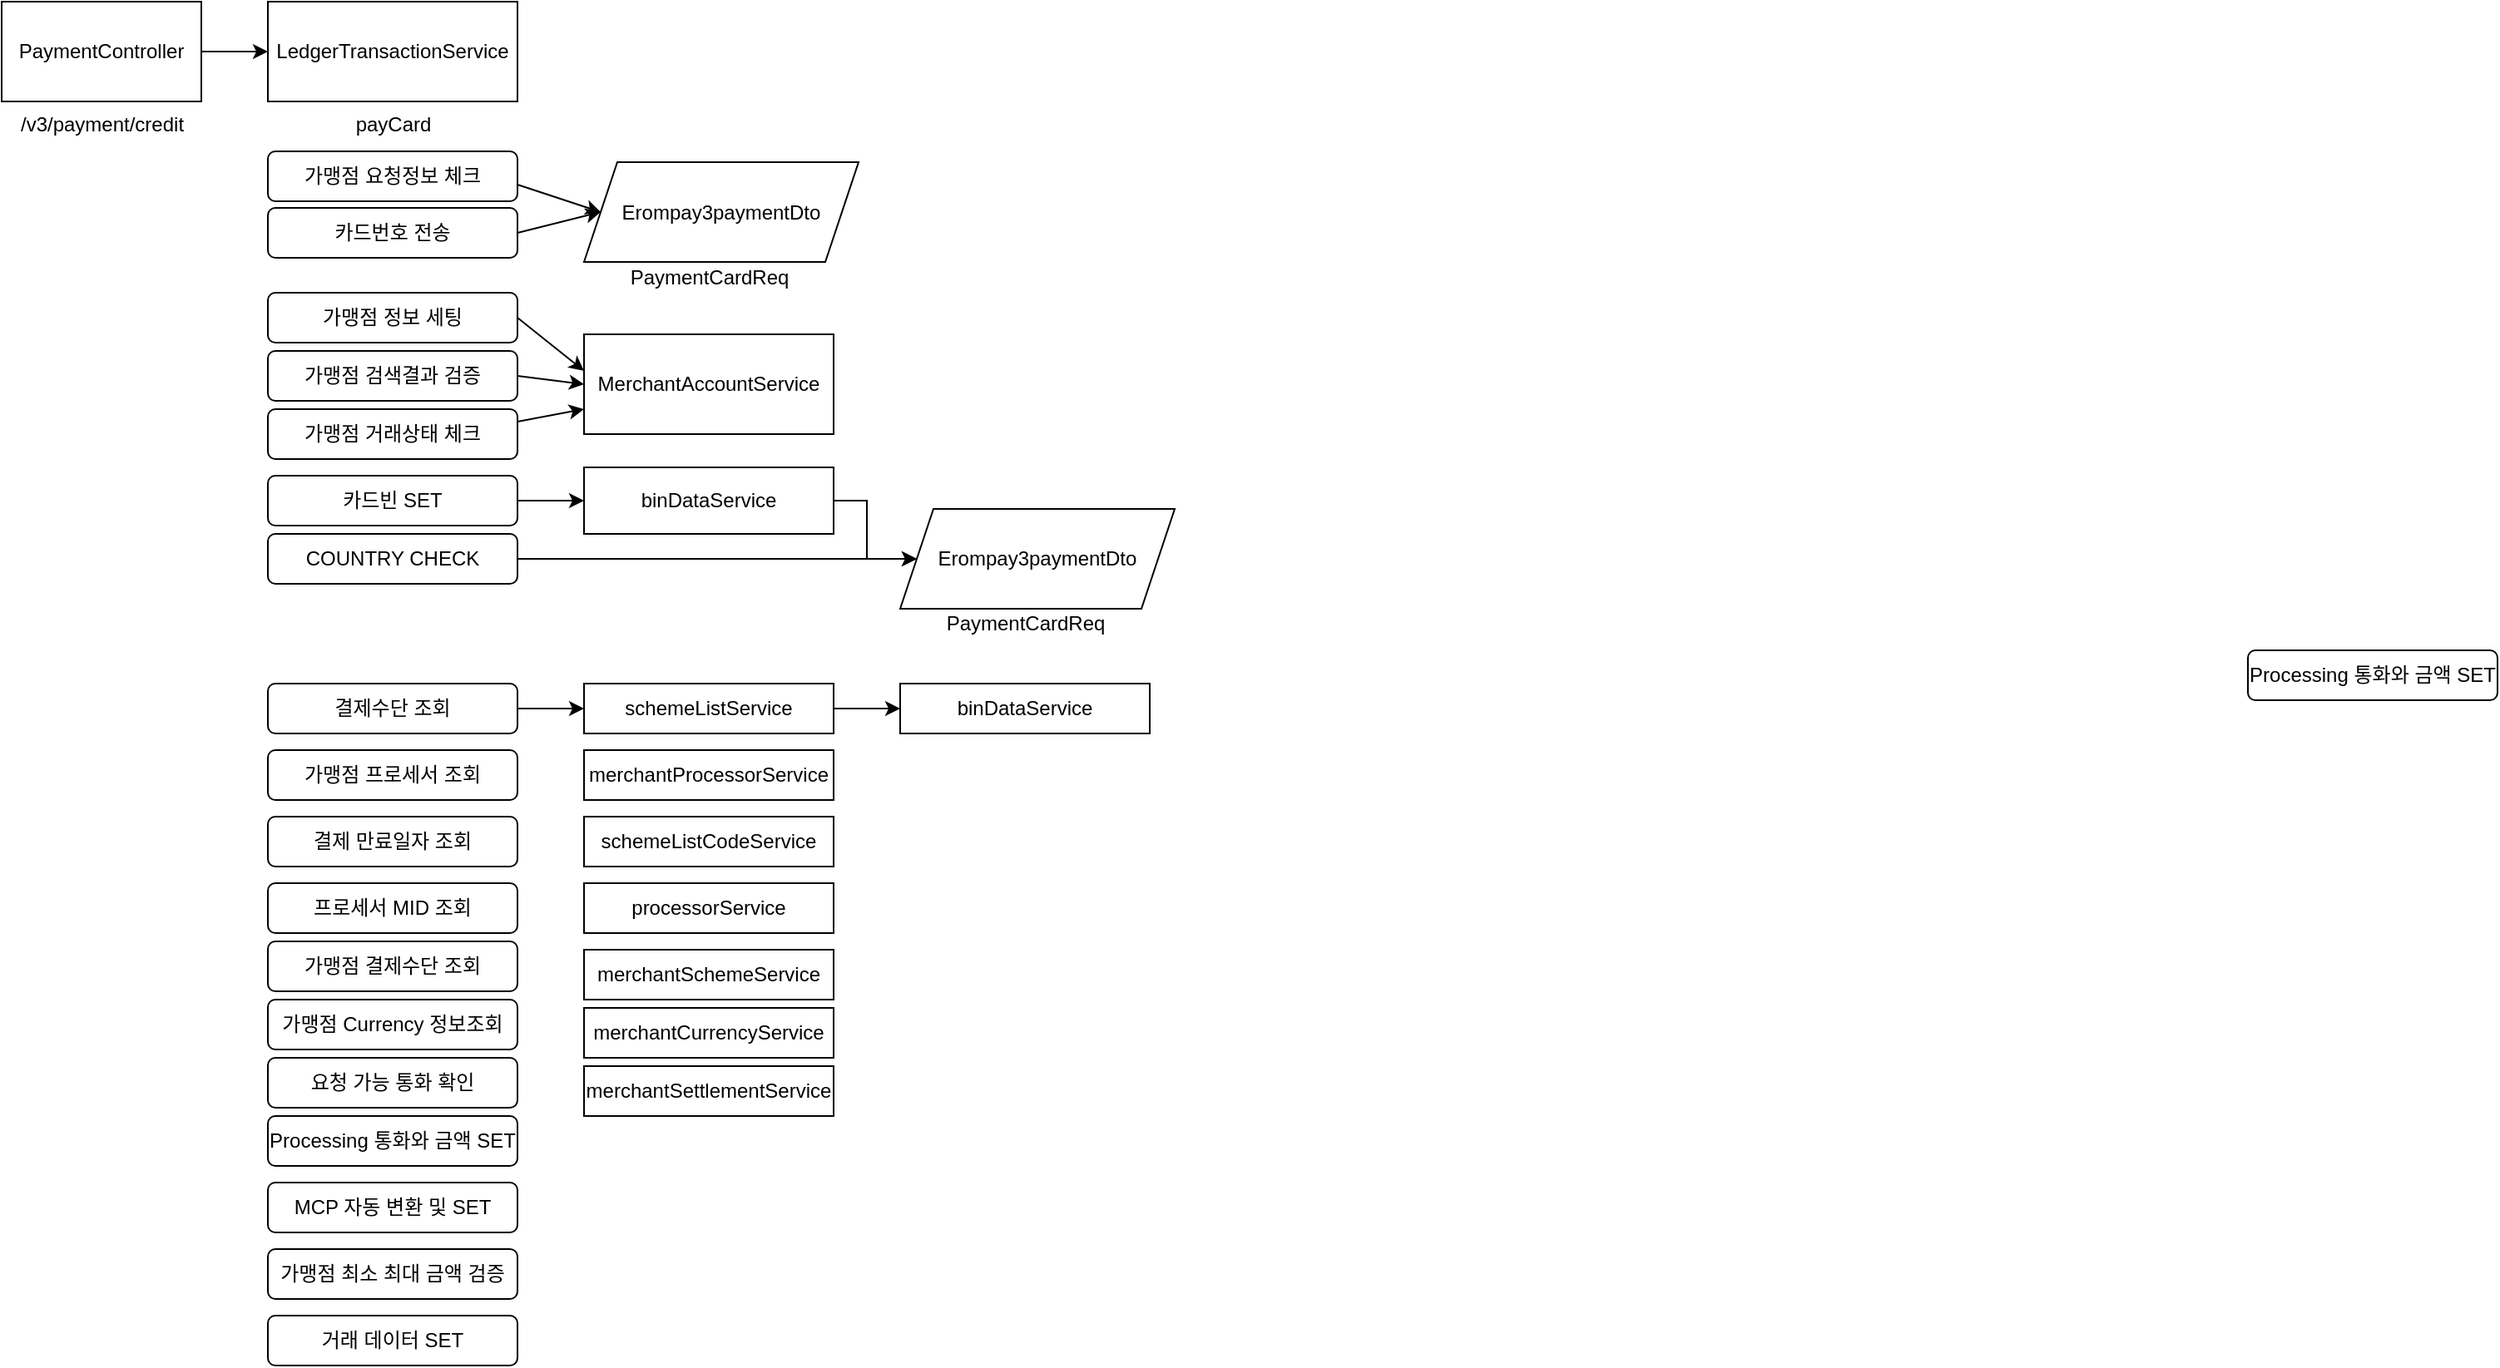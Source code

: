 <mxfile version="20.5.3" type="github">
  <diagram id="C5RBs43oDa-KdzZeNtuy" name="Page-1">
    <mxGraphModel dx="1422" dy="794" grid="1" gridSize="10" guides="1" tooltips="1" connect="1" arrows="1" fold="1" page="1" pageScale="1" pageWidth="827" pageHeight="1169" math="0" shadow="0">
      <root>
        <mxCell id="WIyWlLk6GJQsqaUBKTNV-0" />
        <mxCell id="WIyWlLk6GJQsqaUBKTNV-1" parent="WIyWlLk6GJQsqaUBKTNV-0" />
        <mxCell id="VQeY1ZyDB1w77uvYQ3KY-0" value="PaymentController" style="rounded=0;whiteSpace=wrap;html=1;" vertex="1" parent="WIyWlLk6GJQsqaUBKTNV-1">
          <mxGeometry x="20" y="40" width="120" height="60" as="geometry" />
        </mxCell>
        <mxCell id="VQeY1ZyDB1w77uvYQ3KY-1" value="&lt;span style=&quot;font-weight: normal;&quot;&gt;&lt;font style=&quot;font-size: 12px;&quot;&gt;/v3/payment/credit&lt;/font&gt;&lt;/span&gt;" style="text;strokeColor=none;fillColor=none;html=1;fontSize=24;fontStyle=1;verticalAlign=middle;align=center;" vertex="1" parent="WIyWlLk6GJQsqaUBKTNV-1">
          <mxGeometry x="30" y="90" width="100" height="40" as="geometry" />
        </mxCell>
        <mxCell id="VQeY1ZyDB1w77uvYQ3KY-2" value="" style="endArrow=classic;html=1;rounded=0;fontSize=12;" edge="1" parent="WIyWlLk6GJQsqaUBKTNV-1">
          <mxGeometry width="50" height="50" relative="1" as="geometry">
            <mxPoint x="140" y="70" as="sourcePoint" />
            <mxPoint x="180" y="70" as="targetPoint" />
          </mxGeometry>
        </mxCell>
        <mxCell id="VQeY1ZyDB1w77uvYQ3KY-3" value="LedgerTransactionService" style="rounded=0;whiteSpace=wrap;html=1;fontSize=12;" vertex="1" parent="WIyWlLk6GJQsqaUBKTNV-1">
          <mxGeometry x="180" y="40" width="150" height="60" as="geometry" />
        </mxCell>
        <mxCell id="VQeY1ZyDB1w77uvYQ3KY-4" value="&lt;span style=&quot;font-weight: normal;&quot;&gt;&lt;font style=&quot;font-size: 12px;&quot;&gt;payCard&lt;/font&gt;&lt;/span&gt;" style="text;strokeColor=none;fillColor=none;html=1;fontSize=24;fontStyle=1;verticalAlign=middle;align=center;" vertex="1" parent="WIyWlLk6GJQsqaUBKTNV-1">
          <mxGeometry x="205" y="90" width="100" height="40" as="geometry" />
        </mxCell>
        <mxCell id="VQeY1ZyDB1w77uvYQ3KY-6" value="가맹점 요청정보 체크" style="rounded=1;whiteSpace=wrap;html=1;fontSize=12;" vertex="1" parent="WIyWlLk6GJQsqaUBKTNV-1">
          <mxGeometry x="180" y="130" width="150" height="30" as="geometry" />
        </mxCell>
        <mxCell id="VQeY1ZyDB1w77uvYQ3KY-7" value="카드번호 전송" style="rounded=1;whiteSpace=wrap;html=1;fontSize=12;" vertex="1" parent="WIyWlLk6GJQsqaUBKTNV-1">
          <mxGeometry x="180" y="164" width="150" height="30" as="geometry" />
        </mxCell>
        <mxCell id="VQeY1ZyDB1w77uvYQ3KY-24" value="" style="edgeStyle=orthogonalEdgeStyle;rounded=0;orthogonalLoop=1;jettySize=auto;html=1;fontSize=12;" edge="1" parent="WIyWlLk6GJQsqaUBKTNV-1" source="VQeY1ZyDB1w77uvYQ3KY-8" target="VQeY1ZyDB1w77uvYQ3KY-23">
          <mxGeometry relative="1" as="geometry" />
        </mxCell>
        <mxCell id="VQeY1ZyDB1w77uvYQ3KY-8" value="카드빈 SET" style="rounded=1;whiteSpace=wrap;html=1;fontSize=12;" vertex="1" parent="WIyWlLk6GJQsqaUBKTNV-1">
          <mxGeometry x="180" y="325" width="150" height="30" as="geometry" />
        </mxCell>
        <mxCell id="VQeY1ZyDB1w77uvYQ3KY-62" style="edgeStyle=orthogonalEdgeStyle;rounded=0;orthogonalLoop=1;jettySize=auto;html=1;exitX=1;exitY=0.5;exitDx=0;exitDy=0;fontSize=12;" edge="1" parent="WIyWlLk6GJQsqaUBKTNV-1" source="VQeY1ZyDB1w77uvYQ3KY-9" target="VQeY1ZyDB1w77uvYQ3KY-61">
          <mxGeometry relative="1" as="geometry" />
        </mxCell>
        <mxCell id="VQeY1ZyDB1w77uvYQ3KY-9" value="COUNTRY CHECK" style="rounded=1;whiteSpace=wrap;html=1;fontSize=12;" vertex="1" parent="WIyWlLk6GJQsqaUBKTNV-1">
          <mxGeometry x="180" y="360" width="150" height="30" as="geometry" />
        </mxCell>
        <mxCell id="VQeY1ZyDB1w77uvYQ3KY-11" value="" style="endArrow=classic;html=1;rounded=0;fontSize=12;entryX=0;entryY=0.5;entryDx=0;entryDy=0;" edge="1" parent="WIyWlLk6GJQsqaUBKTNV-1" target="VQeY1ZyDB1w77uvYQ3KY-57">
          <mxGeometry width="50" height="50" relative="1" as="geometry">
            <mxPoint x="330" y="150" as="sourcePoint" />
            <mxPoint x="370" y="160" as="targetPoint" />
          </mxGeometry>
        </mxCell>
        <mxCell id="VQeY1ZyDB1w77uvYQ3KY-14" value="" style="endArrow=classic;html=1;rounded=0;fontSize=12;exitX=1;exitY=0.5;exitDx=0;exitDy=0;entryX=0;entryY=0.5;entryDx=0;entryDy=0;" edge="1" parent="WIyWlLk6GJQsqaUBKTNV-1" source="VQeY1ZyDB1w77uvYQ3KY-7" target="VQeY1ZyDB1w77uvYQ3KY-57">
          <mxGeometry width="50" height="50" relative="1" as="geometry">
            <mxPoint x="390" y="430" as="sourcePoint" />
            <mxPoint x="370" y="162" as="targetPoint" />
          </mxGeometry>
        </mxCell>
        <mxCell id="VQeY1ZyDB1w77uvYQ3KY-16" value="가맹점 정보 세팅" style="rounded=1;whiteSpace=wrap;html=1;fontSize=12;" vertex="1" parent="WIyWlLk6GJQsqaUBKTNV-1">
          <mxGeometry x="180" y="215" width="150" height="30" as="geometry" />
        </mxCell>
        <mxCell id="VQeY1ZyDB1w77uvYQ3KY-17" value="가맹점 검색결과 검증" style="rounded=1;whiteSpace=wrap;html=1;fontSize=12;" vertex="1" parent="WIyWlLk6GJQsqaUBKTNV-1">
          <mxGeometry x="180" y="250" width="150" height="30" as="geometry" />
        </mxCell>
        <mxCell id="VQeY1ZyDB1w77uvYQ3KY-18" value="가맹점 거래상태 체크" style="rounded=1;whiteSpace=wrap;html=1;fontSize=12;" vertex="1" parent="WIyWlLk6GJQsqaUBKTNV-1">
          <mxGeometry x="180" y="285" width="150" height="30" as="geometry" />
        </mxCell>
        <mxCell id="VQeY1ZyDB1w77uvYQ3KY-19" value="MerchantAccountService" style="rounded=0;whiteSpace=wrap;html=1;fontSize=12;" vertex="1" parent="WIyWlLk6GJQsqaUBKTNV-1">
          <mxGeometry x="370" y="240" width="150" height="60" as="geometry" />
        </mxCell>
        <mxCell id="VQeY1ZyDB1w77uvYQ3KY-20" value="" style="endArrow=classic;html=1;rounded=0;fontSize=12;exitX=1;exitY=0.5;exitDx=0;exitDy=0;entryX=0;entryY=0.367;entryDx=0;entryDy=0;entryPerimeter=0;" edge="1" parent="WIyWlLk6GJQsqaUBKTNV-1" source="VQeY1ZyDB1w77uvYQ3KY-16" target="VQeY1ZyDB1w77uvYQ3KY-19">
          <mxGeometry width="50" height="50" relative="1" as="geometry">
            <mxPoint x="390" y="350" as="sourcePoint" />
            <mxPoint x="440" y="300" as="targetPoint" />
          </mxGeometry>
        </mxCell>
        <mxCell id="VQeY1ZyDB1w77uvYQ3KY-21" value="" style="endArrow=classic;html=1;rounded=0;fontSize=12;exitX=1;exitY=0.5;exitDx=0;exitDy=0;entryX=0;entryY=0.5;entryDx=0;entryDy=0;" edge="1" parent="WIyWlLk6GJQsqaUBKTNV-1" source="VQeY1ZyDB1w77uvYQ3KY-17" target="VQeY1ZyDB1w77uvYQ3KY-19">
          <mxGeometry width="50" height="50" relative="1" as="geometry">
            <mxPoint x="390" y="350" as="sourcePoint" />
            <mxPoint x="440" y="300" as="targetPoint" />
          </mxGeometry>
        </mxCell>
        <mxCell id="VQeY1ZyDB1w77uvYQ3KY-22" value="" style="endArrow=classic;html=1;rounded=0;fontSize=12;exitX=1;exitY=0.25;exitDx=0;exitDy=0;entryX=0;entryY=0.75;entryDx=0;entryDy=0;" edge="1" parent="WIyWlLk6GJQsqaUBKTNV-1" source="VQeY1ZyDB1w77uvYQ3KY-18" target="VQeY1ZyDB1w77uvYQ3KY-19">
          <mxGeometry width="50" height="50" relative="1" as="geometry">
            <mxPoint x="330" y="305" as="sourcePoint" />
            <mxPoint x="390" y="275" as="targetPoint" />
          </mxGeometry>
        </mxCell>
        <mxCell id="VQeY1ZyDB1w77uvYQ3KY-65" style="edgeStyle=orthogonalEdgeStyle;rounded=0;orthogonalLoop=1;jettySize=auto;html=1;exitX=1;exitY=0.5;exitDx=0;exitDy=0;entryX=0;entryY=0.5;entryDx=0;entryDy=0;fontSize=12;" edge="1" parent="WIyWlLk6GJQsqaUBKTNV-1" source="VQeY1ZyDB1w77uvYQ3KY-23" target="VQeY1ZyDB1w77uvYQ3KY-61">
          <mxGeometry relative="1" as="geometry" />
        </mxCell>
        <mxCell id="VQeY1ZyDB1w77uvYQ3KY-23" value="binDataService" style="whiteSpace=wrap;html=1;fontSize=12;" vertex="1" parent="WIyWlLk6GJQsqaUBKTNV-1">
          <mxGeometry x="370" y="320" width="150" height="40" as="geometry" />
        </mxCell>
        <mxCell id="VQeY1ZyDB1w77uvYQ3KY-67" style="edgeStyle=orthogonalEdgeStyle;rounded=0;orthogonalLoop=1;jettySize=auto;html=1;exitX=1;exitY=0.5;exitDx=0;exitDy=0;entryX=0;entryY=0.5;entryDx=0;entryDy=0;fontSize=12;" edge="1" parent="WIyWlLk6GJQsqaUBKTNV-1" source="VQeY1ZyDB1w77uvYQ3KY-25" target="VQeY1ZyDB1w77uvYQ3KY-42">
          <mxGeometry relative="1" as="geometry" />
        </mxCell>
        <mxCell id="VQeY1ZyDB1w77uvYQ3KY-25" value="결제수단 조회" style="rounded=1;whiteSpace=wrap;html=1;fontSize=12;" vertex="1" parent="WIyWlLk6GJQsqaUBKTNV-1">
          <mxGeometry x="180" y="450" width="150" height="30" as="geometry" />
        </mxCell>
        <mxCell id="VQeY1ZyDB1w77uvYQ3KY-30" value="가맹점 프로세서 조회" style="rounded=1;whiteSpace=wrap;html=1;fontSize=12;" vertex="1" parent="WIyWlLk6GJQsqaUBKTNV-1">
          <mxGeometry x="180" y="490" width="150" height="30" as="geometry" />
        </mxCell>
        <mxCell id="VQeY1ZyDB1w77uvYQ3KY-31" value="결제 만료일자 조회" style="rounded=1;whiteSpace=wrap;html=1;fontSize=12;" vertex="1" parent="WIyWlLk6GJQsqaUBKTNV-1">
          <mxGeometry x="180" y="530" width="150" height="30" as="geometry" />
        </mxCell>
        <mxCell id="VQeY1ZyDB1w77uvYQ3KY-32" value="프로세서 MID 조회" style="rounded=1;whiteSpace=wrap;html=1;fontSize=12;" vertex="1" parent="WIyWlLk6GJQsqaUBKTNV-1">
          <mxGeometry x="180" y="570" width="150" height="30" as="geometry" />
        </mxCell>
        <mxCell id="VQeY1ZyDB1w77uvYQ3KY-33" value="가맹점 결제수단 조회" style="rounded=1;whiteSpace=wrap;html=1;fontSize=12;" vertex="1" parent="WIyWlLk6GJQsqaUBKTNV-1">
          <mxGeometry x="180" y="605" width="150" height="30" as="geometry" />
        </mxCell>
        <mxCell id="VQeY1ZyDB1w77uvYQ3KY-34" value="가맹점 Currency 정보조회" style="rounded=1;whiteSpace=wrap;html=1;fontSize=12;" vertex="1" parent="WIyWlLk6GJQsqaUBKTNV-1">
          <mxGeometry x="180" y="640" width="150" height="30" as="geometry" />
        </mxCell>
        <mxCell id="VQeY1ZyDB1w77uvYQ3KY-35" value="요청 가능 통화 확인" style="rounded=1;whiteSpace=wrap;html=1;fontSize=12;" vertex="1" parent="WIyWlLk6GJQsqaUBKTNV-1">
          <mxGeometry x="180" y="675" width="150" height="30" as="geometry" />
        </mxCell>
        <mxCell id="VQeY1ZyDB1w77uvYQ3KY-36" value="Processing 통화와 금액 SET" style="rounded=1;whiteSpace=wrap;html=1;fontSize=12;" vertex="1" parent="WIyWlLk6GJQsqaUBKTNV-1">
          <mxGeometry x="180" y="710" width="150" height="30" as="geometry" />
        </mxCell>
        <mxCell id="VQeY1ZyDB1w77uvYQ3KY-39" value="MCP 자동 변환 및 SET" style="rounded=1;whiteSpace=wrap;html=1;fontSize=12;" vertex="1" parent="WIyWlLk6GJQsqaUBKTNV-1">
          <mxGeometry x="180" y="750" width="150" height="30" as="geometry" />
        </mxCell>
        <mxCell id="VQeY1ZyDB1w77uvYQ3KY-40" value="가맹점 최소 최대 금액 검증" style="rounded=1;whiteSpace=wrap;html=1;fontSize=12;" vertex="1" parent="WIyWlLk6GJQsqaUBKTNV-1">
          <mxGeometry x="180" y="790" width="150" height="30" as="geometry" />
        </mxCell>
        <mxCell id="VQeY1ZyDB1w77uvYQ3KY-41" value="거래 데이터 SET" style="rounded=1;whiteSpace=wrap;html=1;fontSize=12;" vertex="1" parent="WIyWlLk6GJQsqaUBKTNV-1">
          <mxGeometry x="180" y="830" width="150" height="30" as="geometry" />
        </mxCell>
        <mxCell id="VQeY1ZyDB1w77uvYQ3KY-69" style="edgeStyle=orthogonalEdgeStyle;rounded=0;orthogonalLoop=1;jettySize=auto;html=1;exitX=1;exitY=0.5;exitDx=0;exitDy=0;entryX=0;entryY=0.5;entryDx=0;entryDy=0;fontSize=12;" edge="1" parent="WIyWlLk6GJQsqaUBKTNV-1" source="VQeY1ZyDB1w77uvYQ3KY-42" target="VQeY1ZyDB1w77uvYQ3KY-66">
          <mxGeometry relative="1" as="geometry" />
        </mxCell>
        <mxCell id="VQeY1ZyDB1w77uvYQ3KY-42" value="schemeListService" style="whiteSpace=wrap;html=1;fontSize=12;" vertex="1" parent="WIyWlLk6GJQsqaUBKTNV-1">
          <mxGeometry x="370" y="450" width="150" height="30" as="geometry" />
        </mxCell>
        <mxCell id="VQeY1ZyDB1w77uvYQ3KY-43" value="merchantProcessorService" style="whiteSpace=wrap;html=1;fontSize=12;" vertex="1" parent="WIyWlLk6GJQsqaUBKTNV-1">
          <mxGeometry x="370" y="490" width="150" height="30" as="geometry" />
        </mxCell>
        <mxCell id="VQeY1ZyDB1w77uvYQ3KY-44" value="schemeListCodeService" style="whiteSpace=wrap;html=1;fontSize=12;" vertex="1" parent="WIyWlLk6GJQsqaUBKTNV-1">
          <mxGeometry x="370" y="530" width="150" height="30" as="geometry" />
        </mxCell>
        <mxCell id="VQeY1ZyDB1w77uvYQ3KY-45" value="processorService" style="whiteSpace=wrap;html=1;fontSize=12;" vertex="1" parent="WIyWlLk6GJQsqaUBKTNV-1">
          <mxGeometry x="370" y="570" width="150" height="30" as="geometry" />
        </mxCell>
        <mxCell id="VQeY1ZyDB1w77uvYQ3KY-46" value="merchantSchemeService" style="whiteSpace=wrap;html=1;fontSize=12;" vertex="1" parent="WIyWlLk6GJQsqaUBKTNV-1">
          <mxGeometry x="370" y="610" width="150" height="30" as="geometry" />
        </mxCell>
        <mxCell id="VQeY1ZyDB1w77uvYQ3KY-47" value="merchantCurrencyService" style="whiteSpace=wrap;html=1;fontSize=12;" vertex="1" parent="WIyWlLk6GJQsqaUBKTNV-1">
          <mxGeometry x="370" y="645" width="150" height="30" as="geometry" />
        </mxCell>
        <mxCell id="VQeY1ZyDB1w77uvYQ3KY-48" value="merchantSettlementService" style="whiteSpace=wrap;html=1;fontSize=12;" vertex="1" parent="WIyWlLk6GJQsqaUBKTNV-1">
          <mxGeometry x="370" y="680" width="150" height="30" as="geometry" />
        </mxCell>
        <mxCell id="VQeY1ZyDB1w77uvYQ3KY-58" value="" style="group" vertex="1" connectable="0" parent="WIyWlLk6GJQsqaUBKTNV-1">
          <mxGeometry x="370" y="136.5" width="165" height="85" as="geometry" />
        </mxCell>
        <mxCell id="VQeY1ZyDB1w77uvYQ3KY-15" value="&lt;span style=&quot;font-weight: normal;&quot;&gt;&lt;font style=&quot;font-size: 12px;&quot;&gt;PaymentCardReq&lt;/font&gt;&lt;/span&gt;" style="text;strokeColor=none;fillColor=none;html=1;fontSize=24;fontStyle=1;verticalAlign=middle;align=center;movable=1;resizable=1;rotatable=1;deletable=1;editable=1;connectable=1;" vertex="1" parent="VQeY1ZyDB1w77uvYQ3KY-58">
          <mxGeometry x="25" y="45" width="100" height="40" as="geometry" />
        </mxCell>
        <mxCell id="VQeY1ZyDB1w77uvYQ3KY-57" value="Erompay3paymentDto" style="shape=parallelogram;perimeter=parallelogramPerimeter;whiteSpace=wrap;html=1;fixedSize=1;fontSize=12;movable=1;resizable=1;rotatable=1;deletable=1;editable=1;connectable=1;" vertex="1" parent="VQeY1ZyDB1w77uvYQ3KY-58">
          <mxGeometry width="165" height="60" as="geometry" />
        </mxCell>
        <mxCell id="VQeY1ZyDB1w77uvYQ3KY-59" value="" style="group" vertex="1" connectable="0" parent="WIyWlLk6GJQsqaUBKTNV-1">
          <mxGeometry x="560" y="345" width="165" height="85" as="geometry" />
        </mxCell>
        <mxCell id="VQeY1ZyDB1w77uvYQ3KY-60" value="&lt;span style=&quot;font-weight: normal;&quot;&gt;&lt;font style=&quot;font-size: 12px;&quot;&gt;PaymentCardReq&lt;/font&gt;&lt;/span&gt;" style="text;strokeColor=none;fillColor=none;html=1;fontSize=24;fontStyle=1;verticalAlign=middle;align=center;movable=1;resizable=1;rotatable=1;deletable=1;editable=1;connectable=1;" vertex="1" parent="VQeY1ZyDB1w77uvYQ3KY-59">
          <mxGeometry x="25" y="45" width="100" height="40" as="geometry" />
        </mxCell>
        <mxCell id="VQeY1ZyDB1w77uvYQ3KY-61" value="Erompay3paymentDto" style="shape=parallelogram;perimeter=parallelogramPerimeter;whiteSpace=wrap;html=1;fixedSize=1;fontSize=12;movable=1;resizable=1;rotatable=1;deletable=1;editable=1;connectable=1;" vertex="1" parent="VQeY1ZyDB1w77uvYQ3KY-59">
          <mxGeometry width="165" height="60" as="geometry" />
        </mxCell>
        <mxCell id="VQeY1ZyDB1w77uvYQ3KY-66" value="binDataService" style="whiteSpace=wrap;html=1;fontSize=12;" vertex="1" parent="WIyWlLk6GJQsqaUBKTNV-1">
          <mxGeometry x="560" y="450" width="150" height="30" as="geometry" />
        </mxCell>
        <mxCell id="VQeY1ZyDB1w77uvYQ3KY-71" value="Processing 통화와 금액 SET" style="rounded=1;whiteSpace=wrap;html=1;fontSize=12;" vertex="1" parent="WIyWlLk6GJQsqaUBKTNV-1">
          <mxGeometry x="1370" y="430" width="150" height="30" as="geometry" />
        </mxCell>
      </root>
    </mxGraphModel>
  </diagram>
</mxfile>
